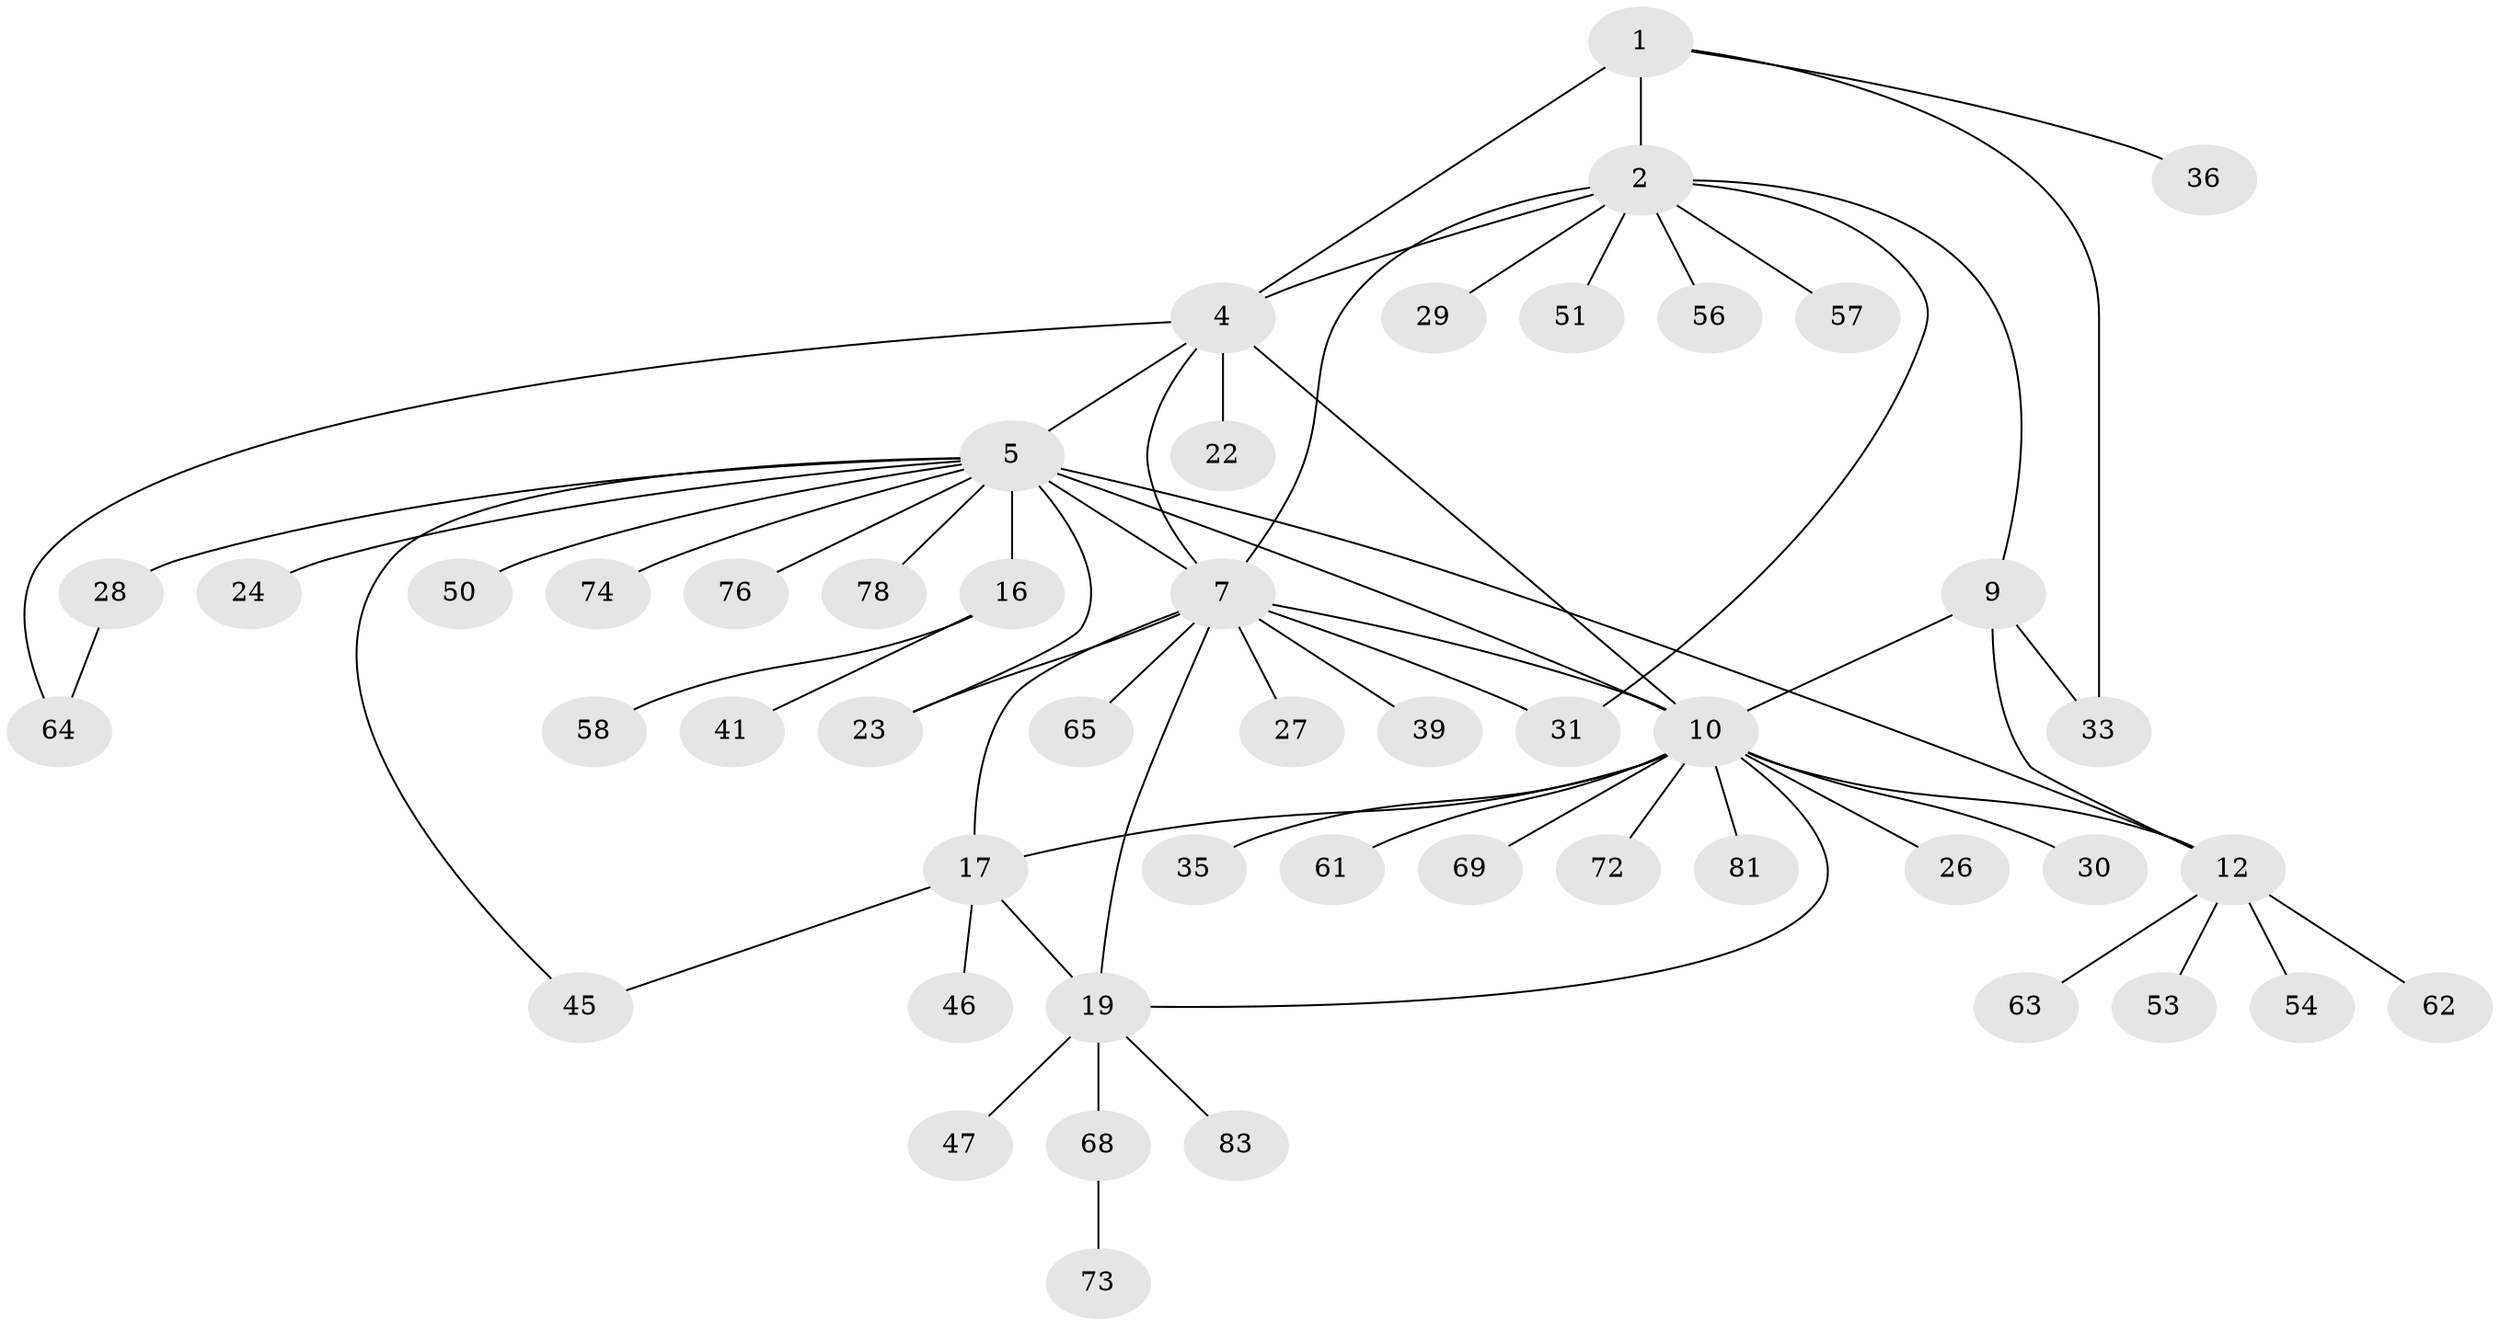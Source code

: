 // original degree distribution, {4: 0.024096385542168676, 10: 0.03614457831325301, 6: 0.07228915662650602, 9: 0.024096385542168676, 5: 0.04819277108433735, 8: 0.012048192771084338, 7: 0.024096385542168676, 3: 0.060240963855421686, 1: 0.5421686746987951, 2: 0.1566265060240964}
// Generated by graph-tools (version 1.1) at 2025/19/03/04/25 18:19:55]
// undirected, 49 vertices, 64 edges
graph export_dot {
graph [start="1"]
  node [color=gray90,style=filled];
  1 [super="+3"];
  2;
  4 [super="+42"];
  5 [super="+6+66+13"];
  7 [super="+18+32+8"];
  9;
  10 [super="+20+11+25"];
  12 [super="+34+40"];
  16 [super="+37"];
  17;
  19;
  22;
  23;
  24 [super="+43"];
  26;
  27;
  28;
  29 [super="+55+71"];
  30;
  31 [super="+59"];
  33;
  35;
  36;
  39;
  41;
  45 [super="+75+48"];
  46;
  47;
  50;
  51 [super="+80+79"];
  53;
  54;
  56;
  57;
  58 [super="+67"];
  61;
  62;
  63;
  64;
  65;
  68;
  69;
  72;
  73;
  74;
  76;
  78;
  81;
  83;
  1 -- 2 [weight=2];
  1 -- 4 [weight=2];
  1 -- 33;
  1 -- 36;
  2 -- 4;
  2 -- 7;
  2 -- 9;
  2 -- 29;
  2 -- 31;
  2 -- 51;
  2 -- 56;
  2 -- 57;
  4 -- 22;
  4 -- 64;
  4 -- 10;
  4 -- 7;
  4 -- 5;
  5 -- 7 [weight=5];
  5 -- 10 [weight=2];
  5 -- 74;
  5 -- 12;
  5 -- 76;
  5 -- 45;
  5 -- 78;
  5 -- 16 [weight=3];
  5 -- 50;
  5 -- 23;
  5 -- 24;
  5 -- 28;
  7 -- 65;
  7 -- 31;
  7 -- 17;
  7 -- 19;
  7 -- 10;
  7 -- 23;
  7 -- 39;
  7 -- 27;
  9 -- 10 [weight=2];
  9 -- 12;
  9 -- 33;
  10 -- 12 [weight=2];
  10 -- 30;
  10 -- 35;
  10 -- 17;
  10 -- 19;
  10 -- 81;
  10 -- 26;
  10 -- 69;
  10 -- 72;
  10 -- 61;
  12 -- 53;
  12 -- 54;
  12 -- 62;
  12 -- 63;
  16 -- 41;
  16 -- 58;
  17 -- 19;
  17 -- 45;
  17 -- 46;
  19 -- 47;
  19 -- 68;
  19 -- 83;
  28 -- 64;
  68 -- 73;
}
